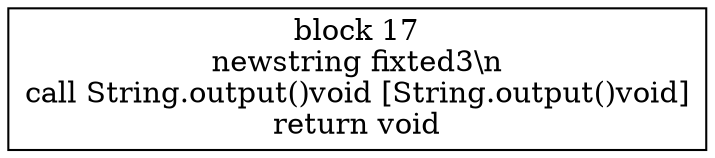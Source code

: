 digraph "MyAssert.FIXTURE3(MyAssert)void" {
size = "11,7.5";
codeblock_17 [ shape = box, label = "block 17\nnewstring fixted3\\n\ncall String.output()void [String.output()void]\nreturn void"];
}